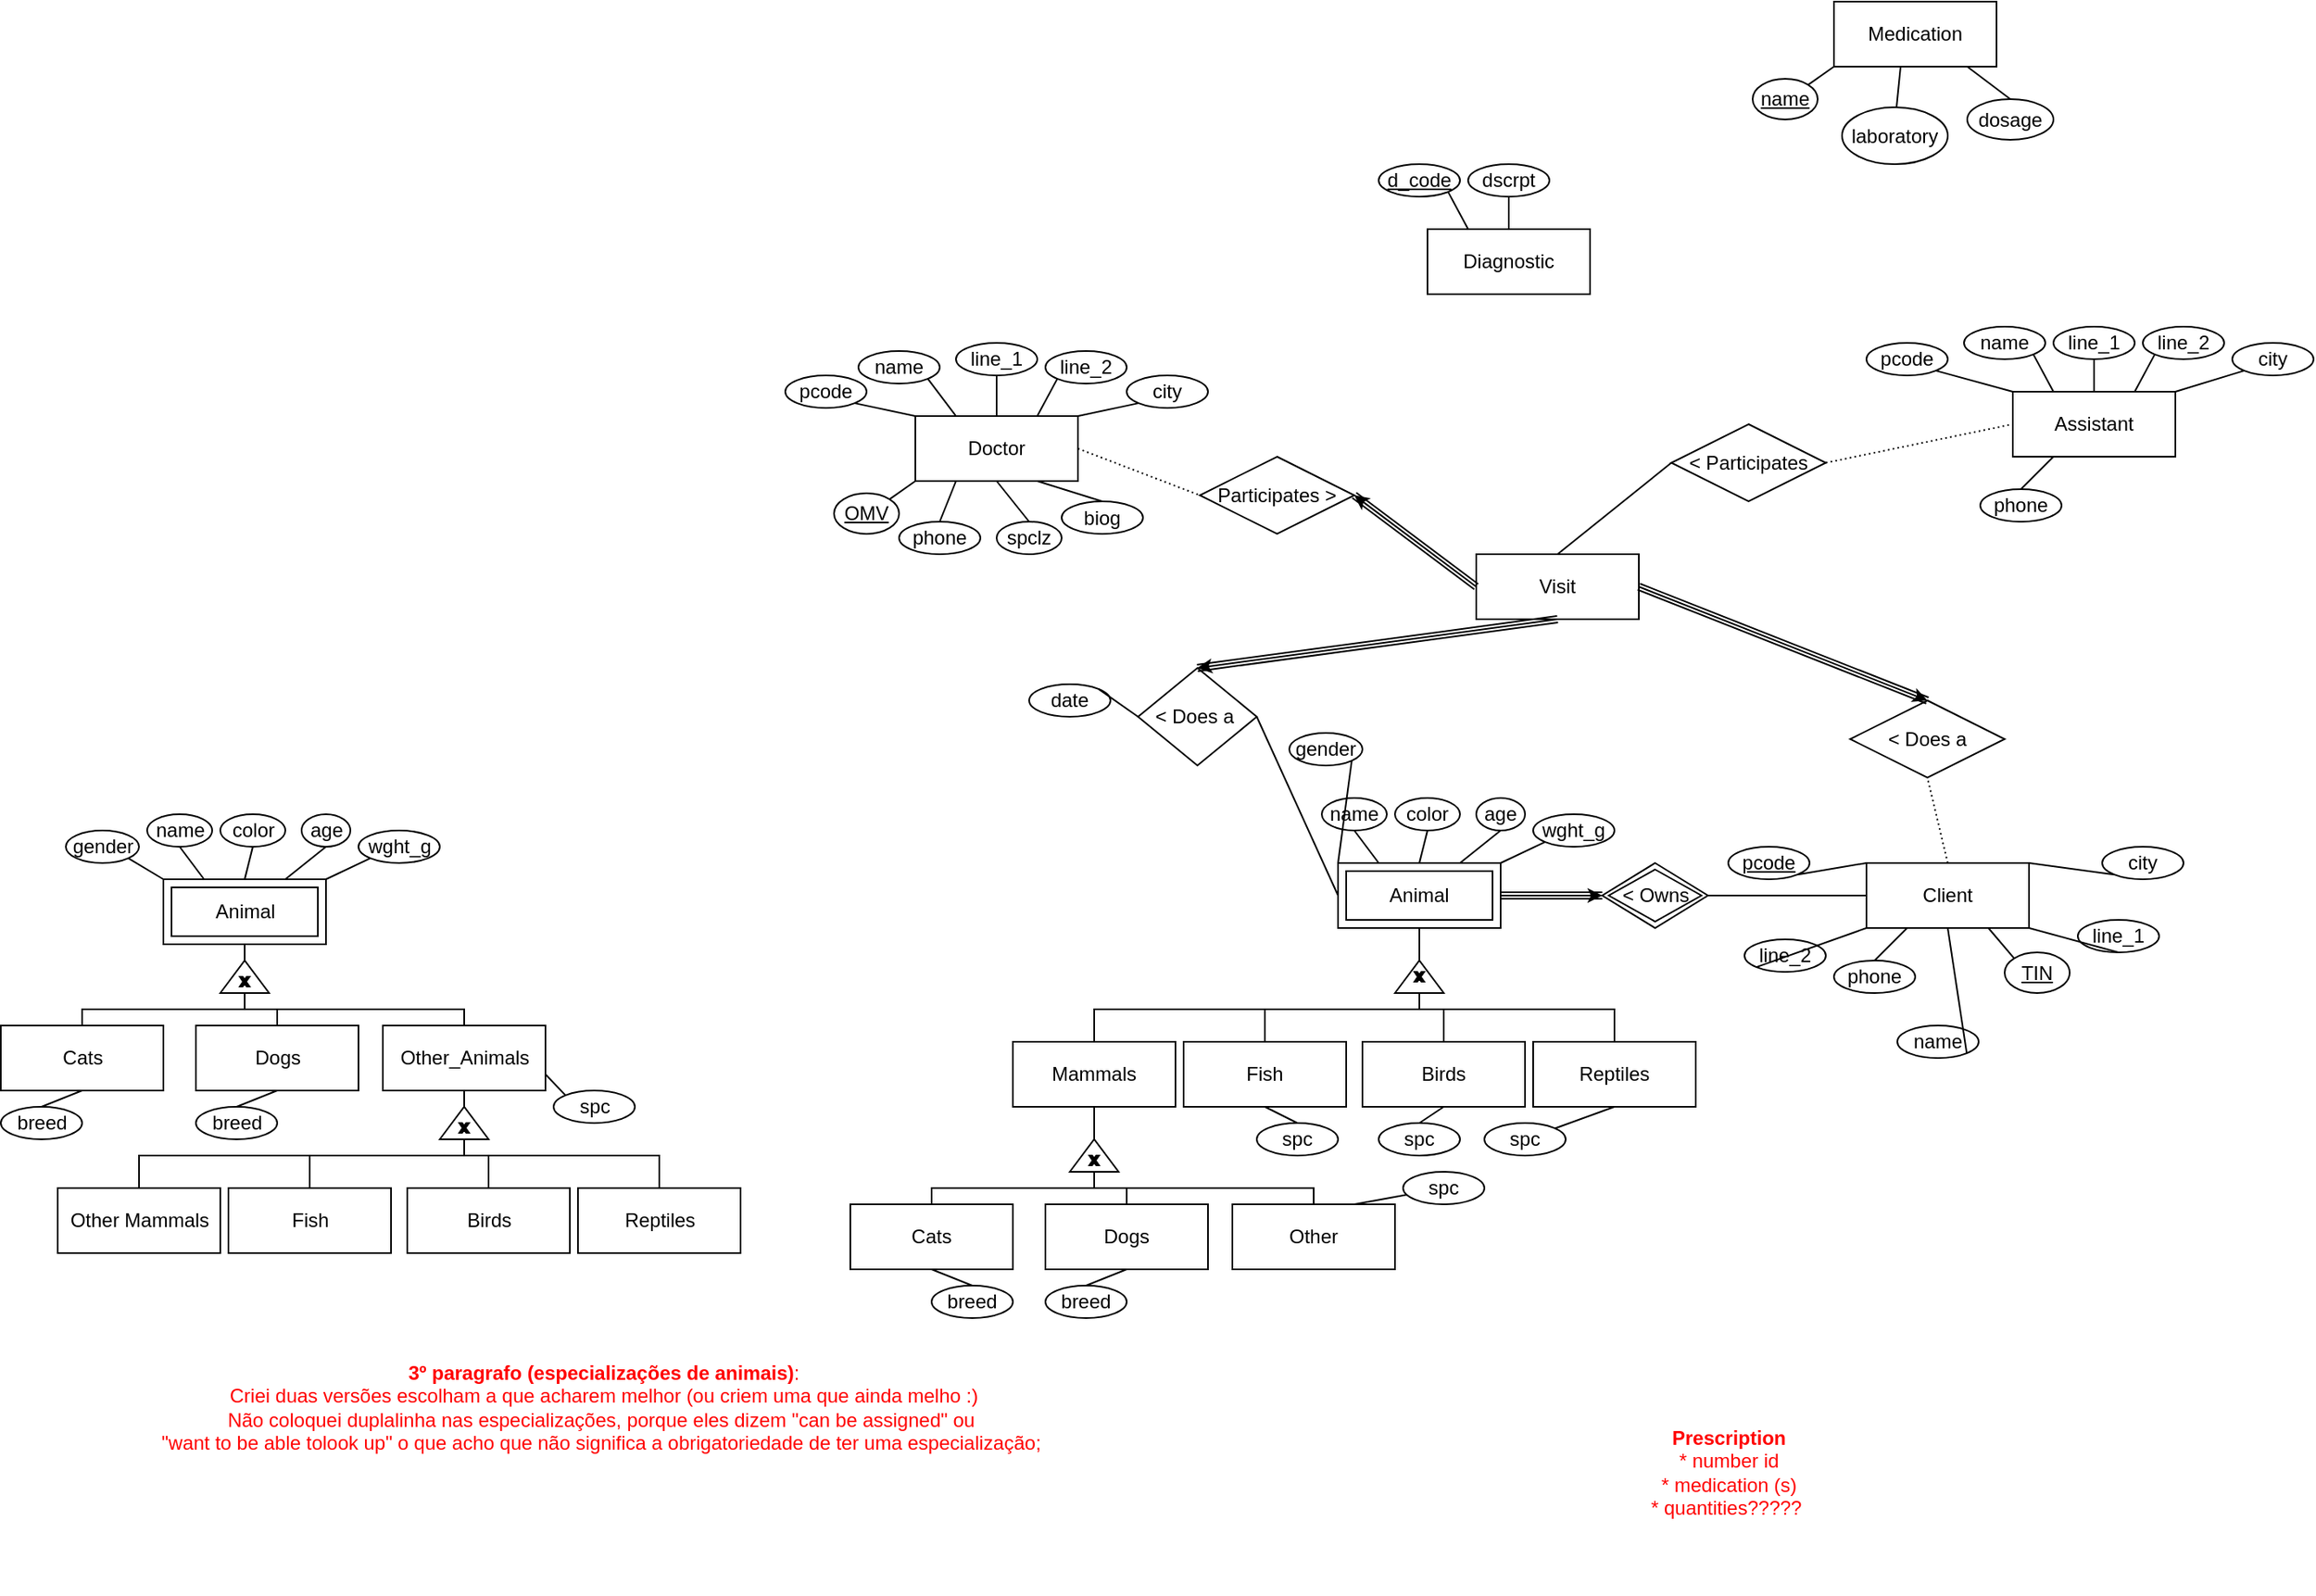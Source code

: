 <mxfile version="24.9.2">
  <diagram id="R2lEEEUBdFMjLlhIrx00" name="Page-1">
    <mxGraphModel dx="1850" dy="1597" grid="1" gridSize="10" guides="1" tooltips="1" connect="1" arrows="1" fold="1" page="1" pageScale="1" pageWidth="850" pageHeight="1100" math="0" shadow="0" extFonts="Permanent Marker^https://fonts.googleapis.com/css?family=Permanent+Marker">
      <root>
        <mxCell id="0" />
        <mxCell id="1" parent="0" />
        <mxCell id="dz21GUBL6wUOjvUii49j-1" value="Doctor" style="whiteSpace=wrap;html=1;align=center;" vertex="1" parent="1">
          <mxGeometry x="-180" y="-225" width="100" height="40" as="geometry" />
        </mxCell>
        <mxCell id="dz21GUBL6wUOjvUii49j-2" value="name" style="ellipse;whiteSpace=wrap;html=1;align=center;" vertex="1" parent="1">
          <mxGeometry x="-215" y="-265" width="50" height="20" as="geometry" />
        </mxCell>
        <mxCell id="dz21GUBL6wUOjvUii49j-3" value="" style="endArrow=none;html=1;rounded=0;exitX=1;exitY=1;exitDx=0;exitDy=0;entryX=0.25;entryY=0;entryDx=0;entryDy=0;" edge="1" parent="1" source="dz21GUBL6wUOjvUii49j-2" target="dz21GUBL6wUOjvUii49j-1">
          <mxGeometry relative="1" as="geometry">
            <mxPoint x="-170" y="-205" as="sourcePoint" />
            <mxPoint x="-10" y="-205" as="targetPoint" />
          </mxGeometry>
        </mxCell>
        <mxCell id="dz21GUBL6wUOjvUii49j-4" value="line_1" style="ellipse;whiteSpace=wrap;html=1;align=center;" vertex="1" parent="1">
          <mxGeometry x="-155" y="-270" width="50" height="20" as="geometry" />
        </mxCell>
        <mxCell id="dz21GUBL6wUOjvUii49j-5" value="" style="endArrow=none;html=1;rounded=0;exitX=0.5;exitY=1;exitDx=0;exitDy=0;entryX=0.5;entryY=0;entryDx=0;entryDy=0;" edge="1" parent="1" source="dz21GUBL6wUOjvUii49j-4" target="dz21GUBL6wUOjvUii49j-1">
          <mxGeometry relative="1" as="geometry">
            <mxPoint x="-95" y="-230" as="sourcePoint" />
            <mxPoint x="-80" y="-240" as="targetPoint" />
          </mxGeometry>
        </mxCell>
        <mxCell id="dz21GUBL6wUOjvUii49j-6" value="line_2" style="ellipse;whiteSpace=wrap;html=1;align=center;" vertex="1" parent="1">
          <mxGeometry x="-100" y="-265" width="50" height="20" as="geometry" />
        </mxCell>
        <mxCell id="dz21GUBL6wUOjvUii49j-7" value="" style="endArrow=none;html=1;rounded=0;exitX=0;exitY=1;exitDx=0;exitDy=0;entryX=0.75;entryY=0;entryDx=0;entryDy=0;" edge="1" parent="1" source="dz21GUBL6wUOjvUii49j-6" target="dz21GUBL6wUOjvUii49j-1">
          <mxGeometry relative="1" as="geometry">
            <mxPoint x="-150" y="-185" as="sourcePoint" />
            <mxPoint x="-135" y="-195" as="targetPoint" />
          </mxGeometry>
        </mxCell>
        <mxCell id="dz21GUBL6wUOjvUii49j-8" value="city" style="ellipse;whiteSpace=wrap;html=1;align=center;" vertex="1" parent="1">
          <mxGeometry x="-50" y="-250" width="50" height="20" as="geometry" />
        </mxCell>
        <mxCell id="dz21GUBL6wUOjvUii49j-9" value="" style="endArrow=none;html=1;rounded=0;exitX=0;exitY=1;exitDx=0;exitDy=0;entryX=1;entryY=0;entryDx=0;entryDy=0;" edge="1" parent="1" source="dz21GUBL6wUOjvUii49j-8" target="dz21GUBL6wUOjvUii49j-1">
          <mxGeometry relative="1" as="geometry">
            <mxPoint x="-130" y="-165" as="sourcePoint" />
            <mxPoint x="-115" y="-175" as="targetPoint" />
          </mxGeometry>
        </mxCell>
        <mxCell id="dz21GUBL6wUOjvUii49j-10" value="pcode" style="ellipse;whiteSpace=wrap;html=1;align=center;" vertex="1" parent="1">
          <mxGeometry x="-260" y="-250" width="50" height="20" as="geometry" />
        </mxCell>
        <mxCell id="dz21GUBL6wUOjvUii49j-11" value="" style="endArrow=none;html=1;rounded=0;exitX=1;exitY=1;exitDx=0;exitDy=0;entryX=0;entryY=0;entryDx=0;entryDy=0;" edge="1" parent="1" source="dz21GUBL6wUOjvUii49j-10" target="dz21GUBL6wUOjvUii49j-1">
          <mxGeometry relative="1" as="geometry">
            <mxPoint x="-120" y="-155" as="sourcePoint" />
            <mxPoint x="-105" y="-165" as="targetPoint" />
          </mxGeometry>
        </mxCell>
        <mxCell id="dz21GUBL6wUOjvUii49j-12" value="phone" style="ellipse;whiteSpace=wrap;html=1;align=center;" vertex="1" parent="1">
          <mxGeometry x="-190" y="-160" width="50" height="20" as="geometry" />
        </mxCell>
        <mxCell id="dz21GUBL6wUOjvUii49j-13" value="" style="endArrow=none;html=1;rounded=0;exitX=0.5;exitY=0;exitDx=0;exitDy=0;entryX=0.25;entryY=1;entryDx=0;entryDy=0;" edge="1" parent="1" source="dz21GUBL6wUOjvUii49j-12" target="dz21GUBL6wUOjvUii49j-1">
          <mxGeometry relative="1" as="geometry">
            <mxPoint x="-110" y="-145" as="sourcePoint" />
            <mxPoint x="-95" y="-155" as="targetPoint" />
          </mxGeometry>
        </mxCell>
        <mxCell id="dz21GUBL6wUOjvUii49j-14" value="Client" style="whiteSpace=wrap;html=1;align=center;" vertex="1" parent="1">
          <mxGeometry x="405" y="50" width="100" height="40" as="geometry" />
        </mxCell>
        <mxCell id="dz21GUBL6wUOjvUii49j-15" value="name" style="ellipse;whiteSpace=wrap;html=1;align=center;" vertex="1" parent="1">
          <mxGeometry x="424" y="150" width="50" height="20" as="geometry" />
        </mxCell>
        <mxCell id="dz21GUBL6wUOjvUii49j-16" value="" style="endArrow=none;html=1;rounded=0;exitX=1;exitY=1;exitDx=0;exitDy=0;entryX=0.5;entryY=1;entryDx=0;entryDy=0;" edge="1" parent="1" source="dz21GUBL6wUOjvUii49j-15" target="dz21GUBL6wUOjvUii49j-14">
          <mxGeometry relative="1" as="geometry">
            <mxPoint x="415" y="60" as="sourcePoint" />
            <mxPoint x="575" y="60" as="targetPoint" />
          </mxGeometry>
        </mxCell>
        <mxCell id="dz21GUBL6wUOjvUii49j-17" value="line_1" style="ellipse;whiteSpace=wrap;html=1;align=center;" vertex="1" parent="1">
          <mxGeometry x="535" y="85" width="50" height="20" as="geometry" />
        </mxCell>
        <mxCell id="dz21GUBL6wUOjvUii49j-18" value="" style="endArrow=none;html=1;rounded=0;exitX=0.5;exitY=1;exitDx=0;exitDy=0;entryX=1;entryY=1;entryDx=0;entryDy=0;" edge="1" parent="1" source="dz21GUBL6wUOjvUii49j-17" target="dz21GUBL6wUOjvUii49j-14">
          <mxGeometry relative="1" as="geometry">
            <mxPoint x="490" y="35" as="sourcePoint" />
            <mxPoint x="505" y="25" as="targetPoint" />
          </mxGeometry>
        </mxCell>
        <mxCell id="dz21GUBL6wUOjvUii49j-19" value="line_2" style="ellipse;whiteSpace=wrap;html=1;align=center;" vertex="1" parent="1">
          <mxGeometry x="330" y="97" width="50" height="20" as="geometry" />
        </mxCell>
        <mxCell id="dz21GUBL6wUOjvUii49j-20" value="" style="endArrow=none;html=1;rounded=0;exitX=0;exitY=1;exitDx=0;exitDy=0;entryX=0;entryY=1;entryDx=0;entryDy=0;" edge="1" parent="1" source="dz21GUBL6wUOjvUii49j-19" target="dz21GUBL6wUOjvUii49j-14">
          <mxGeometry relative="1" as="geometry">
            <mxPoint x="435" y="80" as="sourcePoint" />
            <mxPoint x="450" y="70" as="targetPoint" />
          </mxGeometry>
        </mxCell>
        <mxCell id="dz21GUBL6wUOjvUii49j-21" value="city" style="ellipse;whiteSpace=wrap;html=1;align=center;" vertex="1" parent="1">
          <mxGeometry x="550" y="40" width="50" height="20" as="geometry" />
        </mxCell>
        <mxCell id="dz21GUBL6wUOjvUii49j-22" value="" style="endArrow=none;html=1;rounded=0;exitX=0;exitY=1;exitDx=0;exitDy=0;entryX=1;entryY=0;entryDx=0;entryDy=0;" edge="1" parent="1" source="dz21GUBL6wUOjvUii49j-21" target="dz21GUBL6wUOjvUii49j-14">
          <mxGeometry relative="1" as="geometry">
            <mxPoint x="455" y="100" as="sourcePoint" />
            <mxPoint x="470" y="90" as="targetPoint" />
          </mxGeometry>
        </mxCell>
        <mxCell id="dz21GUBL6wUOjvUii49j-23" value="&lt;u&gt;pcode&lt;/u&gt;" style="ellipse;whiteSpace=wrap;html=1;align=center;" vertex="1" parent="1">
          <mxGeometry x="320" y="40" width="50" height="20" as="geometry" />
        </mxCell>
        <mxCell id="dz21GUBL6wUOjvUii49j-24" value="" style="endArrow=none;html=1;rounded=0;exitX=1;exitY=1;exitDx=0;exitDy=0;entryX=0;entryY=0;entryDx=0;entryDy=0;" edge="1" parent="1" source="dz21GUBL6wUOjvUii49j-23" target="dz21GUBL6wUOjvUii49j-14">
          <mxGeometry relative="1" as="geometry">
            <mxPoint x="465" y="110" as="sourcePoint" />
            <mxPoint x="480" y="100" as="targetPoint" />
          </mxGeometry>
        </mxCell>
        <mxCell id="dz21GUBL6wUOjvUii49j-25" value="phone" style="ellipse;whiteSpace=wrap;html=1;align=center;" vertex="1" parent="1">
          <mxGeometry x="385" y="110" width="50" height="20" as="geometry" />
        </mxCell>
        <mxCell id="dz21GUBL6wUOjvUii49j-26" value="" style="endArrow=none;html=1;rounded=0;exitX=0.5;exitY=0;exitDx=0;exitDy=0;entryX=0.25;entryY=1;entryDx=0;entryDy=0;" edge="1" parent="1" source="dz21GUBL6wUOjvUii49j-25" target="dz21GUBL6wUOjvUii49j-14">
          <mxGeometry relative="1" as="geometry">
            <mxPoint x="475" y="120" as="sourcePoint" />
            <mxPoint x="490" y="110" as="targetPoint" />
          </mxGeometry>
        </mxCell>
        <mxCell id="dz21GUBL6wUOjvUii49j-27" value="Assis&lt;span style=&quot;background-color: initial;&quot;&gt;tant&lt;/span&gt;" style="whiteSpace=wrap;html=1;align=center;" vertex="1" parent="1">
          <mxGeometry x="495" y="-240" width="100" height="40" as="geometry" />
        </mxCell>
        <mxCell id="dz21GUBL6wUOjvUii49j-28" value="name" style="ellipse;whiteSpace=wrap;html=1;align=center;" vertex="1" parent="1">
          <mxGeometry x="465" y="-280" width="50" height="20" as="geometry" />
        </mxCell>
        <mxCell id="dz21GUBL6wUOjvUii49j-29" value="" style="endArrow=none;html=1;rounded=0;exitX=1;exitY=1;exitDx=0;exitDy=0;entryX=0.25;entryY=0;entryDx=0;entryDy=0;" edge="1" parent="1" source="dz21GUBL6wUOjvUii49j-28" target="dz21GUBL6wUOjvUii49j-27">
          <mxGeometry relative="1" as="geometry">
            <mxPoint x="505" y="-230" as="sourcePoint" />
            <mxPoint x="665" y="-230" as="targetPoint" />
          </mxGeometry>
        </mxCell>
        <mxCell id="dz21GUBL6wUOjvUii49j-30" value="line_1" style="ellipse;whiteSpace=wrap;html=1;align=center;" vertex="1" parent="1">
          <mxGeometry x="520" y="-280" width="50" height="20" as="geometry" />
        </mxCell>
        <mxCell id="dz21GUBL6wUOjvUii49j-31" value="" style="endArrow=none;html=1;rounded=0;exitX=0.5;exitY=1;exitDx=0;exitDy=0;entryX=0.5;entryY=0;entryDx=0;entryDy=0;" edge="1" parent="1" source="dz21GUBL6wUOjvUii49j-30" target="dz21GUBL6wUOjvUii49j-27">
          <mxGeometry relative="1" as="geometry">
            <mxPoint x="580" y="-255" as="sourcePoint" />
            <mxPoint x="595" y="-265" as="targetPoint" />
          </mxGeometry>
        </mxCell>
        <mxCell id="dz21GUBL6wUOjvUii49j-32" value="line_2" style="ellipse;whiteSpace=wrap;html=1;align=center;" vertex="1" parent="1">
          <mxGeometry x="575" y="-280" width="50" height="20" as="geometry" />
        </mxCell>
        <mxCell id="dz21GUBL6wUOjvUii49j-33" value="" style="endArrow=none;html=1;rounded=0;exitX=0;exitY=1;exitDx=0;exitDy=0;entryX=0.75;entryY=0;entryDx=0;entryDy=0;" edge="1" parent="1" source="dz21GUBL6wUOjvUii49j-32" target="dz21GUBL6wUOjvUii49j-27">
          <mxGeometry relative="1" as="geometry">
            <mxPoint x="525" y="-210" as="sourcePoint" />
            <mxPoint x="540" y="-220" as="targetPoint" />
          </mxGeometry>
        </mxCell>
        <mxCell id="dz21GUBL6wUOjvUii49j-34" value="city" style="ellipse;whiteSpace=wrap;html=1;align=center;" vertex="1" parent="1">
          <mxGeometry x="630" y="-270" width="50" height="20" as="geometry" />
        </mxCell>
        <mxCell id="dz21GUBL6wUOjvUii49j-35" value="" style="endArrow=none;html=1;rounded=0;exitX=0;exitY=1;exitDx=0;exitDy=0;entryX=1;entryY=0;entryDx=0;entryDy=0;" edge="1" parent="1" source="dz21GUBL6wUOjvUii49j-34" target="dz21GUBL6wUOjvUii49j-27">
          <mxGeometry relative="1" as="geometry">
            <mxPoint x="545" y="-190" as="sourcePoint" />
            <mxPoint x="560" y="-200" as="targetPoint" />
          </mxGeometry>
        </mxCell>
        <mxCell id="dz21GUBL6wUOjvUii49j-36" value="pcode" style="ellipse;whiteSpace=wrap;html=1;align=center;" vertex="1" parent="1">
          <mxGeometry x="405" y="-270" width="50" height="20" as="geometry" />
        </mxCell>
        <mxCell id="dz21GUBL6wUOjvUii49j-37" value="" style="endArrow=none;html=1;rounded=0;exitX=1;exitY=1;exitDx=0;exitDy=0;entryX=0;entryY=0;entryDx=0;entryDy=0;" edge="1" parent="1" source="dz21GUBL6wUOjvUii49j-36" target="dz21GUBL6wUOjvUii49j-27">
          <mxGeometry relative="1" as="geometry">
            <mxPoint x="555" y="-180" as="sourcePoint" />
            <mxPoint x="570" y="-190" as="targetPoint" />
          </mxGeometry>
        </mxCell>
        <mxCell id="dz21GUBL6wUOjvUii49j-38" value="phone" style="ellipse;whiteSpace=wrap;html=1;align=center;" vertex="1" parent="1">
          <mxGeometry x="475" y="-180" width="50" height="20" as="geometry" />
        </mxCell>
        <mxCell id="dz21GUBL6wUOjvUii49j-39" value="" style="endArrow=none;html=1;rounded=0;exitX=0.5;exitY=0;exitDx=0;exitDy=0;entryX=0.25;entryY=1;entryDx=0;entryDy=0;" edge="1" parent="1" source="dz21GUBL6wUOjvUii49j-38" target="dz21GUBL6wUOjvUii49j-27">
          <mxGeometry relative="1" as="geometry">
            <mxPoint x="565" y="-170" as="sourcePoint" />
            <mxPoint x="580" y="-180" as="targetPoint" />
          </mxGeometry>
        </mxCell>
        <mxCell id="dz21GUBL6wUOjvUii49j-40" value="OMV" style="ellipse;whiteSpace=wrap;html=1;align=center;fontStyle=4;" vertex="1" parent="1">
          <mxGeometry x="-230" y="-177.5" width="40" height="25" as="geometry" />
        </mxCell>
        <mxCell id="dz21GUBL6wUOjvUii49j-41" value="" style="endArrow=none;html=1;rounded=0;exitX=1;exitY=0;exitDx=0;exitDy=0;entryX=0;entryY=1;entryDx=0;entryDy=0;" edge="1" parent="1" source="dz21GUBL6wUOjvUii49j-40" target="dz21GUBL6wUOjvUii49j-1">
          <mxGeometry relative="1" as="geometry">
            <mxPoint x="-230" y="-215" as="sourcePoint" />
            <mxPoint x="-170" y="-205" as="targetPoint" />
          </mxGeometry>
        </mxCell>
        <mxCell id="dz21GUBL6wUOjvUii49j-42" value="spclz" style="ellipse;whiteSpace=wrap;html=1;align=center;" vertex="1" parent="1">
          <mxGeometry x="-130" y="-160" width="40" height="20" as="geometry" />
        </mxCell>
        <mxCell id="dz21GUBL6wUOjvUii49j-43" value="" style="endArrow=none;html=1;rounded=0;exitX=0.5;exitY=0;exitDx=0;exitDy=0;entryX=0.5;entryY=1;entryDx=0;entryDy=0;" edge="1" parent="1" source="dz21GUBL6wUOjvUii49j-42" target="dz21GUBL6wUOjvUii49j-1">
          <mxGeometry relative="1" as="geometry">
            <mxPoint x="-60" y="-95" as="sourcePoint" />
            <mxPoint x="-105" y="-125" as="targetPoint" />
          </mxGeometry>
        </mxCell>
        <mxCell id="dz21GUBL6wUOjvUii49j-44" value="biog" style="ellipse;whiteSpace=wrap;html=1;align=center;" vertex="1" parent="1">
          <mxGeometry x="-90" y="-172.5" width="50" height="20" as="geometry" />
        </mxCell>
        <mxCell id="dz21GUBL6wUOjvUii49j-45" value="" style="endArrow=none;html=1;rounded=0;exitX=0.5;exitY=0;exitDx=0;exitDy=0;entryX=0.75;entryY=1;entryDx=0;entryDy=0;" edge="1" parent="1" source="dz21GUBL6wUOjvUii49j-44" target="dz21GUBL6wUOjvUii49j-1">
          <mxGeometry relative="1" as="geometry">
            <mxPoint x="-90" y="-125" as="sourcePoint" />
            <mxPoint x="-135" y="-155" as="targetPoint" />
          </mxGeometry>
        </mxCell>
        <mxCell id="dz21GUBL6wUOjvUii49j-46" value="TIN" style="ellipse;whiteSpace=wrap;html=1;align=center;fontStyle=4;" vertex="1" parent="1">
          <mxGeometry x="490" y="105" width="40" height="25" as="geometry" />
        </mxCell>
        <mxCell id="dz21GUBL6wUOjvUii49j-47" value="" style="endArrow=none;html=1;rounded=0;exitX=0;exitY=0;exitDx=0;exitDy=0;entryX=0.75;entryY=1;entryDx=0;entryDy=0;" edge="1" parent="1" source="dz21GUBL6wUOjvUii49j-46" target="dz21GUBL6wUOjvUii49j-14">
          <mxGeometry relative="1" as="geometry">
            <mxPoint x="420" y="120" as="sourcePoint" />
            <mxPoint x="440" y="100" as="targetPoint" />
          </mxGeometry>
        </mxCell>
        <mxCell id="dz21GUBL6wUOjvUii49j-48" value="name" style="ellipse;whiteSpace=wrap;html=1;align=center;" vertex="1" parent="1">
          <mxGeometry x="70" y="10" width="40" height="20" as="geometry" />
        </mxCell>
        <mxCell id="dz21GUBL6wUOjvUii49j-49" value="" style="endArrow=none;html=1;rounded=0;exitX=0.5;exitY=1;exitDx=0;exitDy=0;entryX=0.25;entryY=0;entryDx=0;entryDy=0;" edge="1" parent="1" source="dz21GUBL6wUOjvUii49j-48" target="dz21GUBL6wUOjvUii49j-59">
          <mxGeometry relative="1" as="geometry">
            <mxPoint x="80" y="90" as="sourcePoint" />
            <mxPoint x="45" y="95" as="targetPoint" />
          </mxGeometry>
        </mxCell>
        <mxCell id="dz21GUBL6wUOjvUii49j-50" value="age" style="ellipse;whiteSpace=wrap;html=1;align=center;" vertex="1" parent="1">
          <mxGeometry x="165" y="10" width="30" height="20" as="geometry" />
        </mxCell>
        <mxCell id="dz21GUBL6wUOjvUii49j-51" value="" style="endArrow=none;html=1;rounded=0;exitX=0.5;exitY=1;exitDx=0;exitDy=0;entryX=0.75;entryY=0;entryDx=0;entryDy=0;" edge="1" parent="1" source="dz21GUBL6wUOjvUii49j-50" target="dz21GUBL6wUOjvUii49j-59">
          <mxGeometry relative="1" as="geometry">
            <mxPoint x="290" y="90" as="sourcePoint" />
            <mxPoint x="320" y="50" as="targetPoint" />
          </mxGeometry>
        </mxCell>
        <mxCell id="dz21GUBL6wUOjvUii49j-52" value="color" style="ellipse;whiteSpace=wrap;html=1;align=center;" vertex="1" parent="1">
          <mxGeometry x="115" y="10" width="40" height="20" as="geometry" />
        </mxCell>
        <mxCell id="dz21GUBL6wUOjvUii49j-53" value="" style="endArrow=none;html=1;rounded=0;exitX=0.5;exitY=1;exitDx=0;exitDy=0;entryX=0.25;entryY=0;entryDx=0;entryDy=0;" edge="1" parent="1" source="dz21GUBL6wUOjvUii49j-59">
          <mxGeometry relative="1" as="geometry">
            <mxPoint x="100" y="110" as="sourcePoint" />
            <mxPoint x="130" y="70" as="targetPoint" />
          </mxGeometry>
        </mxCell>
        <mxCell id="dz21GUBL6wUOjvUii49j-54" value="gender" style="ellipse;whiteSpace=wrap;html=1;align=center;" vertex="1" parent="1">
          <mxGeometry x="50" y="-30" width="45" height="20" as="geometry" />
        </mxCell>
        <mxCell id="dz21GUBL6wUOjvUii49j-55" value="" style="endArrow=none;html=1;rounded=0;exitX=1;exitY=1;exitDx=0;exitDy=0;entryX=0;entryY=0;entryDx=0;entryDy=0;" edge="1" parent="1" source="dz21GUBL6wUOjvUii49j-54" target="dz21GUBL6wUOjvUii49j-59">
          <mxGeometry relative="1" as="geometry">
            <mxPoint x="110" y="120" as="sourcePoint" />
            <mxPoint x="140" y="80" as="targetPoint" />
          </mxGeometry>
        </mxCell>
        <mxCell id="dz21GUBL6wUOjvUii49j-56" value="wght_g" style="ellipse;whiteSpace=wrap;html=1;align=center;" vertex="1" parent="1">
          <mxGeometry x="200" y="20" width="50" height="20" as="geometry" />
        </mxCell>
        <mxCell id="dz21GUBL6wUOjvUii49j-57" value="" style="endArrow=none;html=1;rounded=0;exitX=0;exitY=1;exitDx=0;exitDy=0;entryX=1;entryY=0;entryDx=0;entryDy=0;" edge="1" parent="1" source="dz21GUBL6wUOjvUii49j-56" target="dz21GUBL6wUOjvUii49j-59">
          <mxGeometry relative="1" as="geometry">
            <mxPoint x="120" y="130" as="sourcePoint" />
            <mxPoint x="150" y="90" as="targetPoint" />
          </mxGeometry>
        </mxCell>
        <mxCell id="dz21GUBL6wUOjvUii49j-58" value="" style="endArrow=none;html=1;rounded=0;exitX=0.5;exitY=1;exitDx=0;exitDy=0;entryX=0.5;entryY=0;entryDx=0;entryDy=0;" edge="1" parent="1" source="dz21GUBL6wUOjvUii49j-52" target="dz21GUBL6wUOjvUii49j-59">
          <mxGeometry relative="1" as="geometry">
            <mxPoint x="135" y="30" as="sourcePoint" />
            <mxPoint x="130" y="70" as="targetPoint" />
          </mxGeometry>
        </mxCell>
        <mxCell id="dz21GUBL6wUOjvUii49j-59" value="Animal" style="shape=ext;margin=3;double=1;whiteSpace=wrap;html=1;align=center;" vertex="1" parent="1">
          <mxGeometry x="80" y="50" width="100" height="40" as="geometry" />
        </mxCell>
        <mxCell id="dz21GUBL6wUOjvUii49j-60" value="Mammals" style="whiteSpace=wrap;html=1;align=center;" vertex="1" parent="1">
          <mxGeometry x="-120" y="160" width="100" height="40" as="geometry" />
        </mxCell>
        <mxCell id="dz21GUBL6wUOjvUii49j-61" value="" style="verticalLabelPosition=bottom;verticalAlign=top;html=1;shape=mxgraph.basic.acute_triangle;dx=0.5;" vertex="1" parent="1">
          <mxGeometry x="115" y="110" width="30" height="20" as="geometry" />
        </mxCell>
        <mxCell id="dz21GUBL6wUOjvUii49j-62" value="Fish" style="whiteSpace=wrap;html=1;align=center;" vertex="1" parent="1">
          <mxGeometry x="-15" y="160" width="100" height="40" as="geometry" />
        </mxCell>
        <mxCell id="dz21GUBL6wUOjvUii49j-63" value="Birds" style="whiteSpace=wrap;html=1;align=center;" vertex="1" parent="1">
          <mxGeometry x="95" y="160" width="100" height="40" as="geometry" />
        </mxCell>
        <mxCell id="dz21GUBL6wUOjvUii49j-64" value="Reptiles" style="whiteSpace=wrap;html=1;align=center;" vertex="1" parent="1">
          <mxGeometry x="200" y="160" width="100" height="40" as="geometry" />
        </mxCell>
        <mxCell id="dz21GUBL6wUOjvUii49j-65" value="" style="verticalLabelPosition=bottom;verticalAlign=top;html=1;shape=mxgraph.basic.acute_triangle;dx=0.5;" vertex="1" parent="1">
          <mxGeometry x="-85" y="220" width="30" height="20" as="geometry" />
        </mxCell>
        <mxCell id="dz21GUBL6wUOjvUii49j-66" value="Cats" style="whiteSpace=wrap;html=1;align=center;" vertex="1" parent="1">
          <mxGeometry x="-220" y="260" width="100" height="40" as="geometry" />
        </mxCell>
        <mxCell id="dz21GUBL6wUOjvUii49j-67" value="Dogs" style="whiteSpace=wrap;html=1;align=center;" vertex="1" parent="1">
          <mxGeometry x="-100" y="260" width="100" height="40" as="geometry" />
        </mxCell>
        <mxCell id="dz21GUBL6wUOjvUii49j-68" value="Other" style="whiteSpace=wrap;html=1;align=center;" vertex="1" parent="1">
          <mxGeometry x="15" y="260" width="100" height="40" as="geometry" />
        </mxCell>
        <mxCell id="dz21GUBL6wUOjvUii49j-69" value="spc" style="ellipse;whiteSpace=wrap;html=1;align=center;" vertex="1" parent="1">
          <mxGeometry x="30" y="210" width="50" height="20" as="geometry" />
        </mxCell>
        <mxCell id="dz21GUBL6wUOjvUii49j-70" value="" style="endArrow=none;html=1;rounded=0;exitX=0.5;exitY=0;exitDx=0;exitDy=0;entryX=0.5;entryY=1;entryDx=0;entryDy=0;" edge="1" parent="1" source="dz21GUBL6wUOjvUii49j-69" target="dz21GUBL6wUOjvUii49j-62">
          <mxGeometry relative="1" as="geometry">
            <mxPoint x="125" y="257.5" as="sourcePoint" />
            <mxPoint x="90" y="262.5" as="targetPoint" />
          </mxGeometry>
        </mxCell>
        <mxCell id="dz21GUBL6wUOjvUii49j-71" value="spc" style="ellipse;whiteSpace=wrap;html=1;align=center;" vertex="1" parent="1">
          <mxGeometry x="120" y="240" width="50" height="20" as="geometry" />
        </mxCell>
        <mxCell id="dz21GUBL6wUOjvUii49j-72" value="" style="endArrow=none;html=1;rounded=0;entryX=0.75;entryY=0;entryDx=0;entryDy=0;" edge="1" parent="1" source="dz21GUBL6wUOjvUii49j-71" target="dz21GUBL6wUOjvUii49j-68">
          <mxGeometry relative="1" as="geometry">
            <mxPoint x="135" y="267.5" as="sourcePoint" />
            <mxPoint x="45" y="210" as="targetPoint" />
          </mxGeometry>
        </mxCell>
        <mxCell id="dz21GUBL6wUOjvUii49j-73" value="spc" style="ellipse;whiteSpace=wrap;html=1;align=center;" vertex="1" parent="1">
          <mxGeometry x="105" y="210" width="50" height="20" as="geometry" />
        </mxCell>
        <mxCell id="dz21GUBL6wUOjvUii49j-74" value="" style="endArrow=none;html=1;rounded=0;exitX=0.5;exitY=0;exitDx=0;exitDy=0;entryX=0.5;entryY=1;entryDx=0;entryDy=0;" edge="1" parent="1" source="dz21GUBL6wUOjvUii49j-73" target="dz21GUBL6wUOjvUii49j-63">
          <mxGeometry relative="1" as="geometry">
            <mxPoint x="145" y="277.5" as="sourcePoint" />
            <mxPoint x="55" y="220" as="targetPoint" />
          </mxGeometry>
        </mxCell>
        <mxCell id="dz21GUBL6wUOjvUii49j-75" value="spc" style="ellipse;whiteSpace=wrap;html=1;align=center;" vertex="1" parent="1">
          <mxGeometry x="170" y="210" width="50" height="20" as="geometry" />
        </mxCell>
        <mxCell id="dz21GUBL6wUOjvUii49j-76" value="" style="endArrow=none;html=1;rounded=0;exitX=0.5;exitY=1;exitDx=0;exitDy=0;" edge="1" parent="1" source="dz21GUBL6wUOjvUii49j-64" target="dz21GUBL6wUOjvUii49j-75">
          <mxGeometry relative="1" as="geometry">
            <mxPoint x="217.5" y="190" as="sourcePoint" />
            <mxPoint x="167.5" y="200" as="targetPoint" />
          </mxGeometry>
        </mxCell>
        <mxCell id="dz21GUBL6wUOjvUii49j-77" value="breed" style="ellipse;whiteSpace=wrap;html=1;align=center;" vertex="1" parent="1">
          <mxGeometry x="-170" y="310" width="50" height="20" as="geometry" />
        </mxCell>
        <mxCell id="dz21GUBL6wUOjvUii49j-78" value="" style="endArrow=none;html=1;rounded=0;exitX=0.5;exitY=0;exitDx=0;exitDy=0;entryX=0.5;entryY=1;entryDx=0;entryDy=0;" edge="1" parent="1" source="dz21GUBL6wUOjvUii49j-77" target="dz21GUBL6wUOjvUii49j-66">
          <mxGeometry relative="1" as="geometry">
            <mxPoint x="-185" y="347.5" as="sourcePoint" />
            <mxPoint x="-275" y="290" as="targetPoint" />
          </mxGeometry>
        </mxCell>
        <mxCell id="dz21GUBL6wUOjvUii49j-79" value="breed" style="ellipse;whiteSpace=wrap;html=1;align=center;" vertex="1" parent="1">
          <mxGeometry x="-100" y="310" width="50" height="20" as="geometry" />
        </mxCell>
        <mxCell id="dz21GUBL6wUOjvUii49j-80" value="" style="endArrow=none;html=1;rounded=0;exitX=0.5;exitY=0;exitDx=0;exitDy=0;entryX=0.5;entryY=1;entryDx=0;entryDy=0;" edge="1" parent="1" source="dz21GUBL6wUOjvUii49j-79" target="dz21GUBL6wUOjvUii49j-67">
          <mxGeometry relative="1" as="geometry">
            <mxPoint x="-115" y="347.5" as="sourcePoint" />
            <mxPoint x="-100" y="300" as="targetPoint" />
          </mxGeometry>
        </mxCell>
        <mxCell id="dz21GUBL6wUOjvUii49j-81" value="" style="html=1;rounded=0;exitX=1;exitY=0.5;exitDx=0;exitDy=0;shape=link;entryX=0;entryY=0.5;entryDx=0;entryDy=0;" edge="1" parent="1" source="dz21GUBL6wUOjvUii49j-59" target="dz21GUBL6wUOjvUii49j-136">
          <mxGeometry relative="1" as="geometry">
            <mxPoint x="170" y="-100" as="sourcePoint" />
            <mxPoint x="220" y="90" as="targetPoint" />
          </mxGeometry>
        </mxCell>
        <mxCell id="dz21GUBL6wUOjvUii49j-82" value="" style="endArrow=none;html=1;rounded=0;exitX=0.5;exitY=1;exitDx=0;exitDy=0;entryX=0;entryY=0;entryDx=15;entryDy=0;entryPerimeter=0;" edge="1" parent="1" source="dz21GUBL6wUOjvUii49j-59" target="dz21GUBL6wUOjvUii49j-61">
          <mxGeometry relative="1" as="geometry">
            <mxPoint x="40" y="140" as="sourcePoint" />
            <mxPoint x="200" y="140" as="targetPoint" />
          </mxGeometry>
        </mxCell>
        <mxCell id="dz21GUBL6wUOjvUii49j-83" value="" style="endArrow=none;html=1;rounded=0;entryX=0.5;entryY=0;entryDx=0;entryDy=0;exitX=0.5;exitY=1;exitDx=0;exitDy=0;exitPerimeter=0;" edge="1" parent="1" source="dz21GUBL6wUOjvUii49j-61" target="dz21GUBL6wUOjvUii49j-60">
          <mxGeometry relative="1" as="geometry">
            <mxPoint x="130" y="140" as="sourcePoint" />
            <mxPoint x="140" y="120" as="targetPoint" />
            <Array as="points">
              <mxPoint x="130" y="140" />
              <mxPoint x="-70" y="140" />
            </Array>
          </mxGeometry>
        </mxCell>
        <mxCell id="dz21GUBL6wUOjvUii49j-84" value="" style="endArrow=none;html=1;rounded=0;entryX=0.5;entryY=0;entryDx=0;entryDy=0;exitX=0.5;exitY=1;exitDx=0;exitDy=0;exitPerimeter=0;" edge="1" parent="1" source="dz21GUBL6wUOjvUii49j-61" target="dz21GUBL6wUOjvUii49j-62">
          <mxGeometry relative="1" as="geometry">
            <mxPoint x="180" y="130" as="sourcePoint" />
            <mxPoint x="-60" y="170" as="targetPoint" />
            <Array as="points">
              <mxPoint x="130" y="140" />
              <mxPoint x="35" y="140" />
            </Array>
          </mxGeometry>
        </mxCell>
        <mxCell id="dz21GUBL6wUOjvUii49j-85" value="" style="endArrow=none;html=1;rounded=0;entryX=0.5;entryY=1;entryDx=0;entryDy=0;exitX=0.5;exitY=0;exitDx=0;exitDy=0;entryPerimeter=0;" edge="1" parent="1" source="dz21GUBL6wUOjvUii49j-63" target="dz21GUBL6wUOjvUii49j-61">
          <mxGeometry relative="1" as="geometry">
            <mxPoint x="150" y="150" as="sourcePoint" />
            <mxPoint x="-50" y="180" as="targetPoint" />
            <Array as="points">
              <mxPoint x="145" y="140" />
              <mxPoint x="130" y="140" />
            </Array>
          </mxGeometry>
        </mxCell>
        <mxCell id="dz21GUBL6wUOjvUii49j-86" value="" style="endArrow=none;html=1;rounded=0;entryX=0.5;entryY=1;entryDx=0;entryDy=0;exitX=0.5;exitY=0;exitDx=0;exitDy=0;entryPerimeter=0;" edge="1" parent="1" source="dz21GUBL6wUOjvUii49j-64" target="dz21GUBL6wUOjvUii49j-61">
          <mxGeometry relative="1" as="geometry">
            <mxPoint x="160" y="160" as="sourcePoint" />
            <mxPoint x="-40" y="190" as="targetPoint" />
            <Array as="points">
              <mxPoint x="250" y="140" />
              <mxPoint x="130" y="140" />
            </Array>
          </mxGeometry>
        </mxCell>
        <mxCell id="dz21GUBL6wUOjvUii49j-87" value="" style="verticalLabelPosition=bottom;verticalAlign=top;html=1;shape=mxgraph.basic.x;fillColor=#000000;" vertex="1" parent="1">
          <mxGeometry x="127" y="117" width="6" height="6" as="geometry" />
        </mxCell>
        <mxCell id="dz21GUBL6wUOjvUii49j-88" value="" style="verticalLabelPosition=bottom;verticalAlign=top;html=1;shape=mxgraph.basic.x;fillColor=#000000;" vertex="1" parent="1">
          <mxGeometry x="-73" y="230" width="6" height="6" as="geometry" />
        </mxCell>
        <mxCell id="dz21GUBL6wUOjvUii49j-89" value="" style="endArrow=none;html=1;rounded=0;entryX=0.5;entryY=0;entryDx=0;entryDy=0;exitX=0.5;exitY=1;exitDx=0;exitDy=0;exitPerimeter=0;" edge="1" parent="1" source="dz21GUBL6wUOjvUii49j-65" target="dz21GUBL6wUOjvUii49j-66">
          <mxGeometry relative="1" as="geometry">
            <mxPoint x="140" y="140" as="sourcePoint" />
            <mxPoint x="-60" y="170" as="targetPoint" />
            <Array as="points">
              <mxPoint x="-70" y="250" />
              <mxPoint x="-170" y="250" />
            </Array>
          </mxGeometry>
        </mxCell>
        <mxCell id="dz21GUBL6wUOjvUii49j-90" value="" style="endArrow=none;html=1;rounded=0;entryX=0.5;entryY=0;entryDx=0;entryDy=0;exitX=0.5;exitY=1;exitDx=0;exitDy=0;exitPerimeter=0;" edge="1" parent="1" source="dz21GUBL6wUOjvUii49j-65" target="dz21GUBL6wUOjvUii49j-67">
          <mxGeometry relative="1" as="geometry">
            <mxPoint x="-60" y="250" as="sourcePoint" />
            <mxPoint x="-160" y="270" as="targetPoint" />
            <Array as="points">
              <mxPoint x="-70" y="250" />
              <mxPoint x="-50" y="250" />
            </Array>
          </mxGeometry>
        </mxCell>
        <mxCell id="dz21GUBL6wUOjvUii49j-91" value="" style="endArrow=none;html=1;rounded=0;exitX=0.5;exitY=1;exitDx=0;exitDy=0;exitPerimeter=0;entryX=0.5;entryY=0;entryDx=0;entryDy=0;" edge="1" parent="1" source="dz21GUBL6wUOjvUii49j-65" target="dz21GUBL6wUOjvUii49j-68">
          <mxGeometry relative="1" as="geometry">
            <mxPoint x="-50" y="260" as="sourcePoint" />
            <mxPoint x="90" y="240" as="targetPoint" />
            <Array as="points">
              <mxPoint x="-70" y="250" />
              <mxPoint x="65" y="250" />
            </Array>
          </mxGeometry>
        </mxCell>
        <mxCell id="dz21GUBL6wUOjvUii49j-92" value="" style="endArrow=none;html=1;rounded=0;exitX=0.5;exitY=1;exitDx=0;exitDy=0;entryX=0;entryY=0;entryDx=15;entryDy=0;entryPerimeter=0;" edge="1" parent="1" source="dz21GUBL6wUOjvUii49j-60" target="dz21GUBL6wUOjvUii49j-65">
          <mxGeometry relative="1" as="geometry">
            <mxPoint x="140" y="100" as="sourcePoint" />
            <mxPoint x="140" y="120" as="targetPoint" />
          </mxGeometry>
        </mxCell>
        <object label="&lt;font color=&quot;#ff0000&quot;&gt;&lt;b&gt;3º paragrafo&amp;nbsp;&lt;/b&gt;&lt;/font&gt;&lt;span style=&quot;background-color: initial; color: rgb(255, 0, 0);&quot;&gt;&lt;b&gt;(especializações de animais)&lt;/b&gt;:&lt;br&gt;Criei duas versões escolham a que acharem melhor (ou criem uma que ainda melho :)&lt;/span&gt;&lt;div&gt;&lt;font color=&quot;#ff0000&quot;&gt;Não coloquei duplalinha nas especializações, porque eles dizem &quot;can be assigned&quot; ou&amp;nbsp;&lt;/font&gt;&lt;/div&gt;&lt;div&gt;&lt;font color=&quot;#ff0000&quot;&gt;&quot;want to be able tolook up&quot; o que acho que não significa a obrigatoriedade de ter uma especialização;&amp;nbsp;&lt;/font&gt;&lt;/div&gt;" id="dz21GUBL6wUOjvUii49j-93">
          <mxCell style="text;html=1;align=center;verticalAlign=middle;resizable=1;points=[];autosize=0;strokeColor=none;fillColor=none;allowArrows=0;connectable=1;imageAspect=0;container=0;rotatable=0;perimeter=rectanglePerimeter;recursiveResize=0;resizeWidth=0;resizeHeight=0;treeFolding=0;treeMoving=0;absoluteArcSize=0;snapToPoint=0;metaEdit=0;expand=0;editable=1;movable=1;deletable=0;locked=0;cloneable=0;pointerEvents=0;" vertex="1" collapsed="1" parent="1">
            <mxGeometry x="-492.5" y="310" width="240" height="150" as="geometry" />
          </mxCell>
        </object>
        <mxCell id="dz21GUBL6wUOjvUii49j-94" value="name" style="ellipse;whiteSpace=wrap;html=1;align=center;" vertex="1" parent="1">
          <mxGeometry x="-652.5" y="20" width="40" height="20" as="geometry" />
        </mxCell>
        <mxCell id="dz21GUBL6wUOjvUii49j-95" value="" style="endArrow=none;html=1;rounded=0;exitX=0.5;exitY=1;exitDx=0;exitDy=0;entryX=0.25;entryY=0;entryDx=0;entryDy=0;" edge="1" parent="1" source="dz21GUBL6wUOjvUii49j-94" target="dz21GUBL6wUOjvUii49j-105">
          <mxGeometry relative="1" as="geometry">
            <mxPoint x="-642.5" y="100" as="sourcePoint" />
            <mxPoint x="-677.5" y="105" as="targetPoint" />
          </mxGeometry>
        </mxCell>
        <mxCell id="dz21GUBL6wUOjvUii49j-96" value="age" style="ellipse;whiteSpace=wrap;html=1;align=center;" vertex="1" parent="1">
          <mxGeometry x="-557.5" y="20" width="30" height="20" as="geometry" />
        </mxCell>
        <mxCell id="dz21GUBL6wUOjvUii49j-97" value="" style="endArrow=none;html=1;rounded=0;exitX=0.5;exitY=1;exitDx=0;exitDy=0;entryX=0.75;entryY=0;entryDx=0;entryDy=0;" edge="1" parent="1" source="dz21GUBL6wUOjvUii49j-96" target="dz21GUBL6wUOjvUii49j-105">
          <mxGeometry relative="1" as="geometry">
            <mxPoint x="-432.5" y="100" as="sourcePoint" />
            <mxPoint x="-402.5" y="60" as="targetPoint" />
          </mxGeometry>
        </mxCell>
        <mxCell id="dz21GUBL6wUOjvUii49j-98" value="color" style="ellipse;whiteSpace=wrap;html=1;align=center;" vertex="1" parent="1">
          <mxGeometry x="-607.5" y="20" width="40" height="20" as="geometry" />
        </mxCell>
        <mxCell id="dz21GUBL6wUOjvUii49j-99" value="" style="endArrow=none;html=1;rounded=0;exitX=0.5;exitY=1;exitDx=0;exitDy=0;entryX=0.25;entryY=0;entryDx=0;entryDy=0;" edge="1" parent="1" source="dz21GUBL6wUOjvUii49j-105">
          <mxGeometry relative="1" as="geometry">
            <mxPoint x="-622.5" y="120" as="sourcePoint" />
            <mxPoint x="-592.5" y="80" as="targetPoint" />
          </mxGeometry>
        </mxCell>
        <mxCell id="dz21GUBL6wUOjvUii49j-100" value="gender" style="ellipse;whiteSpace=wrap;html=1;align=center;" vertex="1" parent="1">
          <mxGeometry x="-702.5" y="30" width="45" height="20" as="geometry" />
        </mxCell>
        <mxCell id="dz21GUBL6wUOjvUii49j-101" value="" style="endArrow=none;html=1;rounded=0;exitX=1;exitY=1;exitDx=0;exitDy=0;entryX=0;entryY=0;entryDx=0;entryDy=0;" edge="1" parent="1" source="dz21GUBL6wUOjvUii49j-100" target="dz21GUBL6wUOjvUii49j-105">
          <mxGeometry relative="1" as="geometry">
            <mxPoint x="-612.5" y="130" as="sourcePoint" />
            <mxPoint x="-582.5" y="90" as="targetPoint" />
          </mxGeometry>
        </mxCell>
        <mxCell id="dz21GUBL6wUOjvUii49j-102" value="wght_g" style="ellipse;whiteSpace=wrap;html=1;align=center;" vertex="1" parent="1">
          <mxGeometry x="-522.5" y="30" width="50" height="20" as="geometry" />
        </mxCell>
        <mxCell id="dz21GUBL6wUOjvUii49j-103" value="" style="endArrow=none;html=1;rounded=0;exitX=0;exitY=1;exitDx=0;exitDy=0;entryX=1;entryY=0;entryDx=0;entryDy=0;" edge="1" parent="1" source="dz21GUBL6wUOjvUii49j-102" target="dz21GUBL6wUOjvUii49j-105">
          <mxGeometry relative="1" as="geometry">
            <mxPoint x="-602.5" y="140" as="sourcePoint" />
            <mxPoint x="-572.5" y="100" as="targetPoint" />
          </mxGeometry>
        </mxCell>
        <mxCell id="dz21GUBL6wUOjvUii49j-104" value="" style="endArrow=none;html=1;rounded=0;exitX=0.5;exitY=1;exitDx=0;exitDy=0;entryX=0.5;entryY=0;entryDx=0;entryDy=0;" edge="1" parent="1" source="dz21GUBL6wUOjvUii49j-98" target="dz21GUBL6wUOjvUii49j-105">
          <mxGeometry relative="1" as="geometry">
            <mxPoint x="-587.5" y="40" as="sourcePoint" />
            <mxPoint x="-592.5" y="80" as="targetPoint" />
          </mxGeometry>
        </mxCell>
        <mxCell id="dz21GUBL6wUOjvUii49j-105" value="Animal" style="shape=ext;margin=3;double=1;whiteSpace=wrap;html=1;align=center;" vertex="1" parent="1">
          <mxGeometry x="-642.5" y="60" width="100" height="40" as="geometry" />
        </mxCell>
        <mxCell id="dz21GUBL6wUOjvUii49j-106" value="" style="verticalLabelPosition=bottom;verticalAlign=top;html=1;shape=mxgraph.basic.acute_triangle;dx=0.5;" vertex="1" parent="1">
          <mxGeometry x="-607.5" y="110" width="30" height="20" as="geometry" />
        </mxCell>
        <mxCell id="dz21GUBL6wUOjvUii49j-107" value="Cats" style="whiteSpace=wrap;html=1;align=center;" vertex="1" parent="1">
          <mxGeometry x="-742.5" y="150" width="100" height="40" as="geometry" />
        </mxCell>
        <mxCell id="dz21GUBL6wUOjvUii49j-108" value="Dogs" style="whiteSpace=wrap;html=1;align=center;" vertex="1" parent="1">
          <mxGeometry x="-622.5" y="150" width="100" height="40" as="geometry" />
        </mxCell>
        <mxCell id="dz21GUBL6wUOjvUii49j-109" value="Other_Animals" style="whiteSpace=wrap;html=1;align=center;" vertex="1" parent="1">
          <mxGeometry x="-507.5" y="150" width="100" height="40" as="geometry" />
        </mxCell>
        <mxCell id="dz21GUBL6wUOjvUii49j-110" value="" style="endArrow=none;html=1;rounded=0;entryX=1;entryY=0.75;entryDx=0;entryDy=0;exitX=0;exitY=0;exitDx=0;exitDy=0;" edge="1" parent="1" source="dz21GUBL6wUOjvUii49j-120" target="dz21GUBL6wUOjvUii49j-109">
          <mxGeometry relative="1" as="geometry">
            <mxPoint x="-382.5" y="190" as="sourcePoint" />
            <mxPoint x="-477.5" y="100" as="targetPoint" />
          </mxGeometry>
        </mxCell>
        <mxCell id="dz21GUBL6wUOjvUii49j-111" value="breed" style="ellipse;whiteSpace=wrap;html=1;align=center;" vertex="1" parent="1">
          <mxGeometry x="-742.5" y="200" width="50" height="20" as="geometry" />
        </mxCell>
        <mxCell id="dz21GUBL6wUOjvUii49j-112" value="" style="endArrow=none;html=1;rounded=0;exitX=0.5;exitY=0;exitDx=0;exitDy=0;entryX=0.5;entryY=1;entryDx=0;entryDy=0;" edge="1" parent="1" source="dz21GUBL6wUOjvUii49j-111" target="dz21GUBL6wUOjvUii49j-107">
          <mxGeometry relative="1" as="geometry">
            <mxPoint x="-707.5" y="237.5" as="sourcePoint" />
            <mxPoint x="-797.5" y="180" as="targetPoint" />
          </mxGeometry>
        </mxCell>
        <mxCell id="dz21GUBL6wUOjvUii49j-113" value="breed" style="ellipse;whiteSpace=wrap;html=1;align=center;" vertex="1" parent="1">
          <mxGeometry x="-622.5" y="200" width="50" height="20" as="geometry" />
        </mxCell>
        <mxCell id="dz21GUBL6wUOjvUii49j-114" value="" style="endArrow=none;html=1;rounded=0;exitX=0.5;exitY=0;exitDx=0;exitDy=0;entryX=0.5;entryY=1;entryDx=0;entryDy=0;" edge="1" parent="1" source="dz21GUBL6wUOjvUii49j-113" target="dz21GUBL6wUOjvUii49j-108">
          <mxGeometry relative="1" as="geometry">
            <mxPoint x="-637.5" y="237.5" as="sourcePoint" />
            <mxPoint x="-622.5" y="190" as="targetPoint" />
          </mxGeometry>
        </mxCell>
        <mxCell id="dz21GUBL6wUOjvUii49j-115" value="" style="verticalLabelPosition=bottom;verticalAlign=top;html=1;shape=mxgraph.basic.x;fillColor=#000000;" vertex="1" parent="1">
          <mxGeometry x="-595.5" y="120" width="6" height="6" as="geometry" />
        </mxCell>
        <mxCell id="dz21GUBL6wUOjvUii49j-116" value="" style="endArrow=none;html=1;rounded=0;entryX=0.5;entryY=0;entryDx=0;entryDy=0;exitX=0.5;exitY=1;exitDx=0;exitDy=0;exitPerimeter=0;" edge="1" parent="1" source="dz21GUBL6wUOjvUii49j-106" target="dz21GUBL6wUOjvUii49j-107">
          <mxGeometry relative="1" as="geometry">
            <mxPoint x="-382.5" y="30" as="sourcePoint" />
            <mxPoint x="-582.5" y="60" as="targetPoint" />
            <Array as="points">
              <mxPoint x="-592.5" y="140" />
              <mxPoint x="-692.5" y="140" />
            </Array>
          </mxGeometry>
        </mxCell>
        <mxCell id="dz21GUBL6wUOjvUii49j-117" value="" style="endArrow=none;html=1;rounded=0;entryX=0.5;entryY=0;entryDx=0;entryDy=0;exitX=0.5;exitY=1;exitDx=0;exitDy=0;exitPerimeter=0;" edge="1" parent="1" source="dz21GUBL6wUOjvUii49j-106" target="dz21GUBL6wUOjvUii49j-108">
          <mxGeometry relative="1" as="geometry">
            <mxPoint x="-582.5" y="140" as="sourcePoint" />
            <mxPoint x="-682.5" y="160" as="targetPoint" />
            <Array as="points">
              <mxPoint x="-592.5" y="140" />
              <mxPoint x="-572.5" y="140" />
            </Array>
          </mxGeometry>
        </mxCell>
        <mxCell id="dz21GUBL6wUOjvUii49j-118" value="" style="endArrow=none;html=1;rounded=0;exitX=0.5;exitY=1;exitDx=0;exitDy=0;exitPerimeter=0;entryX=0.5;entryY=0;entryDx=0;entryDy=0;" edge="1" parent="1" source="dz21GUBL6wUOjvUii49j-106" target="dz21GUBL6wUOjvUii49j-109">
          <mxGeometry relative="1" as="geometry">
            <mxPoint x="-572.5" y="150" as="sourcePoint" />
            <mxPoint x="-432.5" y="130" as="targetPoint" />
            <Array as="points">
              <mxPoint x="-592.5" y="140" />
              <mxPoint x="-457.5" y="140" />
            </Array>
          </mxGeometry>
        </mxCell>
        <mxCell id="dz21GUBL6wUOjvUii49j-119" value="" style="endArrow=none;html=1;rounded=0;exitX=0.5;exitY=1;exitDx=0;exitDy=0;entryX=0;entryY=0;entryDx=15;entryDy=0;entryPerimeter=0;" edge="1" parent="1" source="dz21GUBL6wUOjvUii49j-105" target="dz21GUBL6wUOjvUii49j-106">
          <mxGeometry relative="1" as="geometry">
            <mxPoint x="-622.5" y="155" as="sourcePoint" />
            <mxPoint x="-412.5" y="75" as="targetPoint" />
          </mxGeometry>
        </mxCell>
        <mxCell id="dz21GUBL6wUOjvUii49j-120" value="spc" style="ellipse;whiteSpace=wrap;html=1;align=center;" vertex="1" parent="1">
          <mxGeometry x="-402.5" y="190" width="50" height="20" as="geometry" />
        </mxCell>
        <mxCell id="dz21GUBL6wUOjvUii49j-121" value="Other Mammals" style="whiteSpace=wrap;html=1;align=center;" vertex="1" parent="1">
          <mxGeometry x="-707.5" y="250" width="100" height="40" as="geometry" />
        </mxCell>
        <mxCell id="dz21GUBL6wUOjvUii49j-122" value="Fish" style="whiteSpace=wrap;html=1;align=center;" vertex="1" parent="1">
          <mxGeometry x="-602.5" y="250" width="100" height="40" as="geometry" />
        </mxCell>
        <mxCell id="dz21GUBL6wUOjvUii49j-123" value="Birds" style="whiteSpace=wrap;html=1;align=center;" vertex="1" parent="1">
          <mxGeometry x="-492.5" y="250" width="100" height="40" as="geometry" />
        </mxCell>
        <mxCell id="dz21GUBL6wUOjvUii49j-124" value="Reptiles" style="whiteSpace=wrap;html=1;align=center;" vertex="1" parent="1">
          <mxGeometry x="-387.5" y="250" width="100" height="40" as="geometry" />
        </mxCell>
        <mxCell id="dz21GUBL6wUOjvUii49j-125" value="" style="endArrow=none;html=1;rounded=0;exitX=0.5;exitY=1;exitDx=0;exitDy=0;entryX=0;entryY=0;entryDx=15;entryDy=0;entryPerimeter=0;" edge="1" parent="1" source="dz21GUBL6wUOjvUii49j-109" target="dz21GUBL6wUOjvUii49j-130">
          <mxGeometry relative="1" as="geometry">
            <mxPoint x="-640" y="230" as="sourcePoint" />
            <mxPoint x="-570" y="280" as="targetPoint" />
          </mxGeometry>
        </mxCell>
        <mxCell id="dz21GUBL6wUOjvUii49j-126" value="" style="endArrow=none;html=1;rounded=0;entryX=0.5;entryY=0;entryDx=0;entryDy=0;exitX=0.5;exitY=1;exitDx=0;exitDy=0;exitPerimeter=0;" edge="1" parent="1" target="dz21GUBL6wUOjvUii49j-121">
          <mxGeometry relative="1" as="geometry">
            <mxPoint x="-457.5" y="220" as="sourcePoint" />
            <mxPoint x="-447.5" y="210" as="targetPoint" />
            <Array as="points">
              <mxPoint x="-457.5" y="230" />
              <mxPoint x="-657.5" y="230" />
            </Array>
          </mxGeometry>
        </mxCell>
        <mxCell id="dz21GUBL6wUOjvUii49j-127" value="" style="endArrow=none;html=1;rounded=0;entryX=0.5;entryY=0;entryDx=0;entryDy=0;exitX=0.5;exitY=1;exitDx=0;exitDy=0;exitPerimeter=0;" edge="1" parent="1" target="dz21GUBL6wUOjvUii49j-122">
          <mxGeometry relative="1" as="geometry">
            <mxPoint x="-457.5" y="220" as="sourcePoint" />
            <mxPoint x="-647.5" y="260" as="targetPoint" />
            <Array as="points">
              <mxPoint x="-457.5" y="230" />
              <mxPoint x="-552.5" y="230" />
            </Array>
          </mxGeometry>
        </mxCell>
        <mxCell id="dz21GUBL6wUOjvUii49j-128" value="" style="endArrow=none;html=1;rounded=0;entryX=0.5;entryY=1;entryDx=0;entryDy=0;exitX=0.5;exitY=0;exitDx=0;exitDy=0;entryPerimeter=0;" edge="1" parent="1" source="dz21GUBL6wUOjvUii49j-123">
          <mxGeometry relative="1" as="geometry">
            <mxPoint x="-437.5" y="240" as="sourcePoint" />
            <mxPoint x="-457.5" y="220" as="targetPoint" />
            <Array as="points">
              <mxPoint x="-442.5" y="230" />
              <mxPoint x="-457.5" y="230" />
            </Array>
          </mxGeometry>
        </mxCell>
        <mxCell id="dz21GUBL6wUOjvUii49j-129" value="" style="endArrow=none;html=1;rounded=0;entryX=0.5;entryY=1;entryDx=0;entryDy=0;exitX=0.5;exitY=0;exitDx=0;exitDy=0;entryPerimeter=0;" edge="1" parent="1" source="dz21GUBL6wUOjvUii49j-124">
          <mxGeometry relative="1" as="geometry">
            <mxPoint x="-427.5" y="250" as="sourcePoint" />
            <mxPoint x="-457.5" y="220" as="targetPoint" />
            <Array as="points">
              <mxPoint x="-337.5" y="230" />
              <mxPoint x="-457.5" y="230" />
            </Array>
          </mxGeometry>
        </mxCell>
        <mxCell id="dz21GUBL6wUOjvUii49j-130" value="" style="verticalLabelPosition=bottom;verticalAlign=top;html=1;shape=mxgraph.basic.acute_triangle;dx=0.5;" vertex="1" parent="1">
          <mxGeometry x="-472.5" y="200" width="30" height="20" as="geometry" />
        </mxCell>
        <mxCell id="dz21GUBL6wUOjvUii49j-131" value="" style="verticalLabelPosition=bottom;verticalAlign=top;html=1;shape=mxgraph.basic.x;fillColor=#000000;" vertex="1" parent="1">
          <mxGeometry x="-460.5" y="210" width="6" height="6" as="geometry" />
        </mxCell>
        <mxCell id="dz21GUBL6wUOjvUii49j-132" value="&amp;lt; Does a&amp;nbsp;" style="shape=rhombus;perimeter=rhombusPerimeter;whiteSpace=wrap;html=1;align=center;verticalAlign=middle;fontFamily=Helvetica;fontSize=12;fontColor=default;autosize=0;resizable=1;fillColor=none;gradientColor=none;" vertex="1" parent="1">
          <mxGeometry x="-43" y="-70" width="73" height="60" as="geometry" />
        </mxCell>
        <mxCell id="dz21GUBL6wUOjvUii49j-133" value="date" style="ellipse;whiteSpace=wrap;html=1;align=center;" vertex="1" parent="1">
          <mxGeometry x="-110" y="-60" width="50" height="20" as="geometry" />
        </mxCell>
        <mxCell id="dz21GUBL6wUOjvUii49j-134" value="" style="endArrow=none;html=1;rounded=0;exitX=1;exitY=0;exitDx=0;exitDy=0;entryX=0;entryY=0.5;entryDx=0;entryDy=0;" edge="1" parent="1" source="dz21GUBL6wUOjvUii49j-133" target="dz21GUBL6wUOjvUii49j-132">
          <mxGeometry relative="1" as="geometry">
            <mxPoint x="-303" y="65" as="sourcePoint" />
            <mxPoint x="-13" y="-55" as="targetPoint" />
          </mxGeometry>
        </mxCell>
        <mxCell id="dz21GUBL6wUOjvUii49j-135" value="Visit" style="whiteSpace=wrap;html=1;align=center;verticalAlign=middle;fontFamily=Helvetica;fontSize=12;fontColor=default;autosize=0;resizable=1;fillColor=none;gradientColor=none;" vertex="1" parent="1">
          <mxGeometry x="165" y="-140" width="100" height="40" as="geometry" />
        </mxCell>
        <mxCell id="dz21GUBL6wUOjvUii49j-136" value="&amp;lt; Owns" style="shape=rhombus;double=1;perimeter=rhombusPerimeter;whiteSpace=wrap;html=1;align=center;verticalAlign=middle;fontFamily=Helvetica;fontSize=12;fontColor=default;autosize=0;resizable=1;fillColor=none;gradientColor=none;" vertex="1" parent="1">
          <mxGeometry x="242.5" y="50" width="65" height="40" as="geometry" />
        </mxCell>
        <mxCell id="dz21GUBL6wUOjvUii49j-137" value="" style="endArrow=none;html=1;rounded=0;fontFamily=Helvetica;fontSize=12;fontColor=default;autosize=0;resizable=1;entryX=1;entryY=0.5;entryDx=0;entryDy=0;exitX=0;exitY=0.5;exitDx=0;exitDy=0;" edge="1" parent="1" source="dz21GUBL6wUOjvUii49j-14" target="dz21GUBL6wUOjvUii49j-136">
          <mxGeometry width="50" height="50" relative="1" as="geometry">
            <mxPoint x="200" y="140" as="sourcePoint" />
            <mxPoint x="250" y="90" as="targetPoint" />
          </mxGeometry>
        </mxCell>
        <mxCell id="dz21GUBL6wUOjvUii49j-138" value="" style="endArrow=none;html=1;rounded=0;fontFamily=Helvetica;fontSize=12;fontColor=default;autosize=0;resizable=1;entryX=1;entryY=0.5;entryDx=0;entryDy=0;exitX=0;exitY=0.5;exitDx=0;exitDy=0;" edge="1" parent="1" source="dz21GUBL6wUOjvUii49j-59" target="dz21GUBL6wUOjvUii49j-132">
          <mxGeometry width="50" height="50" relative="1" as="geometry">
            <mxPoint x="220" y="180" as="sourcePoint" />
            <mxPoint x="270" y="130" as="targetPoint" />
          </mxGeometry>
        </mxCell>
        <mxCell id="dz21GUBL6wUOjvUii49j-139" value="" style="html=1;rounded=0;exitX=0.5;exitY=1;exitDx=0;exitDy=0;shape=link;entryX=0.5;entryY=0;entryDx=0;entryDy=0;" edge="1" parent="1" source="dz21GUBL6wUOjvUii49j-135" target="dz21GUBL6wUOjvUii49j-132">
          <mxGeometry relative="1" as="geometry">
            <mxPoint x="190" y="80" as="sourcePoint" />
            <mxPoint x="10" y="-80" as="targetPoint" />
          </mxGeometry>
        </mxCell>
        <mxCell id="dz21GUBL6wUOjvUii49j-140" value="" style="endArrow=classic;html=1;rounded=0;fontFamily=Helvetica;fontSize=12;fontColor=default;autosize=0;resizable=1;exitX=0.5;exitY=0;exitDx=0;exitDy=0;entryX=0.5;entryY=0;entryDx=0;entryDy=0;" edge="1" parent="1" source="dz21GUBL6wUOjvUii49j-132" target="dz21GUBL6wUOjvUii49j-132">
          <mxGeometry width="50" height="50" relative="1" as="geometry">
            <mxPoint x="220" y="180" as="sourcePoint" />
            <mxPoint x="270" y="130" as="targetPoint" />
          </mxGeometry>
        </mxCell>
        <mxCell id="dz21GUBL6wUOjvUii49j-141" value="" style="endArrow=classic;html=1;rounded=0;fontFamily=Helvetica;fontSize=12;fontColor=default;autosize=0;resizable=1;entryX=0.5;entryY=0;entryDx=0;entryDy=0;exitX=0.5;exitY=1;exitDx=0;exitDy=0;" edge="1" parent="1" source="dz21GUBL6wUOjvUii49j-135" target="dz21GUBL6wUOjvUii49j-132">
          <mxGeometry width="50" height="50" relative="1" as="geometry">
            <mxPoint x="210" y="-80" as="sourcePoint" />
            <mxPoint x="110" y="-20" as="targetPoint" />
          </mxGeometry>
        </mxCell>
        <mxCell id="dz21GUBL6wUOjvUii49j-142" value="" style="html=1;rounded=0;exitX=1;exitY=0.5;exitDx=0;exitDy=0;shape=link;entryX=0.5;entryY=0;entryDx=0;entryDy=0;" edge="1" parent="1" source="dz21GUBL6wUOjvUii49j-135" target="dz21GUBL6wUOjvUii49j-151">
          <mxGeometry relative="1" as="geometry">
            <mxPoint x="307.5" y="-130" as="sourcePoint" />
            <mxPoint x="400" y="-70" as="targetPoint" />
          </mxGeometry>
        </mxCell>
        <mxCell id="dz21GUBL6wUOjvUii49j-143" value="" style="endArrow=classic;html=1;rounded=0;fontFamily=Helvetica;fontSize=12;fontColor=default;autosize=0;resizable=1;exitX=1;exitY=0.5;exitDx=0;exitDy=0;entryX=0;entryY=0.5;entryDx=0;entryDy=0;" edge="1" parent="1" source="dz21GUBL6wUOjvUii49j-59" target="dz21GUBL6wUOjvUii49j-136">
          <mxGeometry width="50" height="50" relative="1" as="geometry">
            <mxPoint x="230" y="40" as="sourcePoint" />
            <mxPoint x="280" y="-10" as="targetPoint" />
          </mxGeometry>
        </mxCell>
        <mxCell id="dz21GUBL6wUOjvUii49j-144" value="" style="html=1;rounded=0;exitX=0;exitY=0.5;exitDx=0;exitDy=0;shape=link;entryX=1;entryY=0.5;entryDx=0;entryDy=0;" edge="1" parent="1" source="dz21GUBL6wUOjvUii49j-135" target="dz21GUBL6wUOjvUii49j-147">
          <mxGeometry relative="1" as="geometry">
            <mxPoint x="154" y="-120" as="sourcePoint" />
            <mxPoint x="-67" y="-90" as="targetPoint" />
          </mxGeometry>
        </mxCell>
        <mxCell id="dz21GUBL6wUOjvUii49j-145" value="" style="endArrow=classic;html=1;rounded=0;fontFamily=Helvetica;fontSize=12;fontColor=default;autosize=0;resizable=1;exitX=0.5;exitY=0;exitDx=0;exitDy=0;entryX=0.5;entryY=0;entryDx=0;entryDy=0;" edge="1" parent="1">
          <mxGeometry width="50" height="50" relative="1" as="geometry">
            <mxPoint x="-67" y="-90" as="sourcePoint" />
            <mxPoint x="-67" y="-90" as="targetPoint" />
          </mxGeometry>
        </mxCell>
        <mxCell id="dz21GUBL6wUOjvUii49j-146" value="" style="endArrow=classic;html=1;rounded=0;fontFamily=Helvetica;fontSize=12;fontColor=default;autosize=0;resizable=1;entryX=1;entryY=0.5;entryDx=0;entryDy=0;exitX=0;exitY=0.5;exitDx=0;exitDy=0;" edge="1" parent="1" source="dz21GUBL6wUOjvUii49j-135" target="dz21GUBL6wUOjvUii49j-147">
          <mxGeometry width="50" height="50" relative="1" as="geometry">
            <mxPoint x="154" y="-120" as="sourcePoint" />
            <mxPoint x="-67" y="-90" as="targetPoint" />
          </mxGeometry>
        </mxCell>
        <mxCell id="dz21GUBL6wUOjvUii49j-147" value="Participates &amp;gt;" style="shape=rhombus;perimeter=rhombusPerimeter;whiteSpace=wrap;html=1;align=center;verticalAlign=middle;fontFamily=Helvetica;fontSize=12;fontColor=default;autosize=0;resizable=1;fillColor=none;gradientColor=none;" vertex="1" parent="1">
          <mxGeometry x="-5" y="-200" width="95" height="47.5" as="geometry" />
        </mxCell>
        <mxCell id="dz21GUBL6wUOjvUii49j-148" value="" style="endArrow=none;html=1;rounded=0;dashed=1;dashPattern=1 2;fontFamily=Helvetica;fontSize=12;fontColor=default;autosize=0;resizable=1;exitX=1;exitY=0.5;exitDx=0;exitDy=0;entryX=0;entryY=0.5;entryDx=0;entryDy=0;" edge="1" parent="1" source="dz21GUBL6wUOjvUii49j-1" target="dz21GUBL6wUOjvUii49j-147">
          <mxGeometry relative="1" as="geometry">
            <mxPoint x="-20" y="-240" as="sourcePoint" />
            <mxPoint x="140" y="-240" as="targetPoint" />
          </mxGeometry>
        </mxCell>
        <mxCell id="dz21GUBL6wUOjvUii49j-149" value="" style="resizable=0;html=1;whiteSpace=wrap;align=left;verticalAlign=bottom;fontFamily=Helvetica;fontSize=12;fontColor=default;autosize=0;fillColor=none;gradientColor=none;" connectable="0" vertex="1" parent="dz21GUBL6wUOjvUii49j-148">
          <mxGeometry x="-1" relative="1" as="geometry" />
        </mxCell>
        <mxCell id="dz21GUBL6wUOjvUii49j-150" value="" style="resizable=0;html=1;whiteSpace=wrap;align=right;verticalAlign=bottom;fontFamily=Helvetica;fontSize=12;fontColor=default;autosize=0;fillColor=none;gradientColor=none;" connectable="0" vertex="1" parent="dz21GUBL6wUOjvUii49j-148">
          <mxGeometry x="1" relative="1" as="geometry" />
        </mxCell>
        <mxCell id="dz21GUBL6wUOjvUii49j-151" value="&amp;lt; Does a" style="shape=rhombus;perimeter=rhombusPerimeter;whiteSpace=wrap;html=1;align=center;verticalAlign=middle;fontFamily=Helvetica;fontSize=12;fontColor=default;autosize=0;resizable=1;fillColor=none;gradientColor=none;" vertex="1" parent="1">
          <mxGeometry x="395" y="-50" width="95" height="47.5" as="geometry" />
        </mxCell>
        <mxCell id="dz21GUBL6wUOjvUii49j-152" value="" style="endArrow=classic;html=1;rounded=0;fontFamily=Helvetica;fontSize=12;fontColor=default;autosize=0;resizable=1;exitX=1;exitY=0.5;exitDx=0;exitDy=0;entryX=0.5;entryY=0;entryDx=0;entryDy=0;" edge="1" parent="1" source="dz21GUBL6wUOjvUii49j-135" target="dz21GUBL6wUOjvUii49j-151">
          <mxGeometry width="50" height="50" relative="1" as="geometry">
            <mxPoint x="220" y="-80" as="sourcePoint" />
            <mxPoint x="270" y="-130" as="targetPoint" />
          </mxGeometry>
        </mxCell>
        <mxCell id="dz21GUBL6wUOjvUii49j-153" value="" style="endArrow=none;html=1;rounded=0;dashed=1;dashPattern=1 2;fontFamily=Helvetica;fontSize=12;fontColor=default;autosize=0;resizable=1;exitX=0.5;exitY=0;exitDx=0;exitDy=0;entryX=0.5;entryY=1;entryDx=0;entryDy=0;" edge="1" parent="1" source="dz21GUBL6wUOjvUii49j-14" target="dz21GUBL6wUOjvUii49j-151">
          <mxGeometry relative="1" as="geometry">
            <mxPoint x="-70" y="-195" as="sourcePoint" />
            <mxPoint x="5" y="-166" as="targetPoint" />
          </mxGeometry>
        </mxCell>
        <mxCell id="dz21GUBL6wUOjvUii49j-154" value="" style="resizable=0;html=1;whiteSpace=wrap;align=left;verticalAlign=bottom;fontFamily=Helvetica;fontSize=12;fontColor=default;autosize=0;fillColor=none;gradientColor=none;" connectable="0" vertex="1" parent="dz21GUBL6wUOjvUii49j-153">
          <mxGeometry x="-1" relative="1" as="geometry" />
        </mxCell>
        <mxCell id="dz21GUBL6wUOjvUii49j-155" value="" style="resizable=0;html=1;whiteSpace=wrap;align=right;verticalAlign=bottom;fontFamily=Helvetica;fontSize=12;fontColor=default;autosize=0;fillColor=none;gradientColor=none;" connectable="0" vertex="1" parent="dz21GUBL6wUOjvUii49j-153">
          <mxGeometry x="1" relative="1" as="geometry" />
        </mxCell>
        <mxCell id="dz21GUBL6wUOjvUii49j-156" value="&amp;lt; Participates" style="shape=rhombus;perimeter=rhombusPerimeter;whiteSpace=wrap;html=1;align=center;verticalAlign=middle;fontFamily=Helvetica;fontSize=12;fontColor=default;autosize=0;resizable=1;fillColor=none;gradientColor=none;" vertex="1" parent="1">
          <mxGeometry x="285" y="-220" width="95" height="47.5" as="geometry" />
        </mxCell>
        <mxCell id="dz21GUBL6wUOjvUii49j-157" value="" style="endArrow=none;html=1;rounded=0;fontFamily=Helvetica;fontSize=12;fontColor=default;autosize=0;resizable=1;entryX=0;entryY=0.5;entryDx=0;entryDy=0;exitX=0.5;exitY=0;exitDx=0;exitDy=0;" edge="1" parent="1" source="dz21GUBL6wUOjvUii49j-135" target="dz21GUBL6wUOjvUii49j-156">
          <mxGeometry width="50" height="50" relative="1" as="geometry">
            <mxPoint x="220" y="-80" as="sourcePoint" />
            <mxPoint x="270" y="-130" as="targetPoint" />
          </mxGeometry>
        </mxCell>
        <mxCell id="dz21GUBL6wUOjvUii49j-158" value="" style="endArrow=none;html=1;rounded=0;dashed=1;dashPattern=1 2;fontFamily=Helvetica;fontSize=12;fontColor=default;autosize=0;resizable=1;exitX=1;exitY=0.5;exitDx=0;exitDy=0;entryX=0;entryY=0.5;entryDx=0;entryDy=0;" edge="1" parent="1" source="dz21GUBL6wUOjvUii49j-156" target="dz21GUBL6wUOjvUii49j-27">
          <mxGeometry relative="1" as="geometry">
            <mxPoint x="-70" y="-195" as="sourcePoint" />
            <mxPoint x="5" y="-166" as="targetPoint" />
          </mxGeometry>
        </mxCell>
        <mxCell id="dz21GUBL6wUOjvUii49j-159" value="" style="resizable=0;html=1;whiteSpace=wrap;align=left;verticalAlign=bottom;fontFamily=Helvetica;fontSize=12;fontColor=default;autosize=0;fillColor=none;gradientColor=none;" connectable="0" vertex="1" parent="dz21GUBL6wUOjvUii49j-158">
          <mxGeometry x="-1" relative="1" as="geometry" />
        </mxCell>
        <mxCell id="dz21GUBL6wUOjvUii49j-160" value="" style="resizable=0;html=1;whiteSpace=wrap;align=right;verticalAlign=bottom;fontFamily=Helvetica;fontSize=12;fontColor=default;autosize=0;fillColor=none;gradientColor=none;" connectable="0" vertex="1" parent="dz21GUBL6wUOjvUii49j-158">
          <mxGeometry x="1" relative="1" as="geometry" />
        </mxCell>
        <mxCell id="dz21GUBL6wUOjvUii49j-167" value="Diagnostic" style="whiteSpace=wrap;html=1;align=center;" vertex="1" parent="1">
          <mxGeometry x="135" y="-340" width="100" height="40" as="geometry" />
        </mxCell>
        <mxCell id="dz21GUBL6wUOjvUii49j-168" value="&lt;u&gt;d_code&lt;/u&gt;" style="ellipse;whiteSpace=wrap;html=1;align=center;" vertex="1" parent="1">
          <mxGeometry x="105" y="-380" width="50" height="20" as="geometry" />
        </mxCell>
        <mxCell id="dz21GUBL6wUOjvUii49j-169" value="" style="endArrow=none;html=1;rounded=0;exitX=1;exitY=1;exitDx=0;exitDy=0;entryX=0.25;entryY=0;entryDx=0;entryDy=0;" edge="1" parent="1" source="dz21GUBL6wUOjvUii49j-168" target="dz21GUBL6wUOjvUii49j-167">
          <mxGeometry relative="1" as="geometry">
            <mxPoint x="145" y="-330" as="sourcePoint" />
            <mxPoint x="305" y="-330" as="targetPoint" />
          </mxGeometry>
        </mxCell>
        <mxCell id="dz21GUBL6wUOjvUii49j-170" value="dscrpt" style="ellipse;whiteSpace=wrap;html=1;align=center;" vertex="1" parent="1">
          <mxGeometry x="160" y="-380" width="50" height="20" as="geometry" />
        </mxCell>
        <mxCell id="dz21GUBL6wUOjvUii49j-171" value="" style="endArrow=none;html=1;rounded=0;exitX=0.5;exitY=1;exitDx=0;exitDy=0;entryX=0.5;entryY=0;entryDx=0;entryDy=0;" edge="1" parent="1" source="dz21GUBL6wUOjvUii49j-170" target="dz21GUBL6wUOjvUii49j-167">
          <mxGeometry relative="1" as="geometry">
            <mxPoint x="220" y="-355" as="sourcePoint" />
            <mxPoint x="235" y="-365" as="targetPoint" />
          </mxGeometry>
        </mxCell>
        <object label="&lt;div&gt;&lt;font color=&quot;#ff0000&quot;&gt;&lt;b&gt;Prescription&lt;/b&gt;&lt;/font&gt;&lt;/div&gt;&lt;div&gt;&lt;font color=&quot;#ff0000&quot;&gt;* number id&lt;/font&gt;&lt;/div&gt;&lt;div&gt;&lt;font color=&quot;#ff0000&quot;&gt;* medication (s)&lt;/font&gt;&lt;/div&gt;&lt;div&gt;&lt;font color=&quot;#ff0000&quot;&gt;* quantities?????&amp;nbsp;&lt;/font&gt;&lt;/div&gt;" id="dz21GUBL6wUOjvUii49j-172">
          <mxCell style="text;html=1;align=center;verticalAlign=middle;resizable=1;points=[];autosize=0;strokeColor=none;fillColor=none;allowArrows=0;connectable=1;imageAspect=0;container=0;rotatable=0;perimeter=rectanglePerimeter;recursiveResize=0;resizeWidth=0;resizeHeight=0;treeFolding=0;treeMoving=0;absoluteArcSize=0;snapToPoint=0;metaEdit=0;expand=0;editable=1;movable=1;deletable=0;locked=0;cloneable=0;pointerEvents=0;" vertex="1" collapsed="1" parent="1">
            <mxGeometry x="200" y="350" width="240" height="150" as="geometry" />
          </mxCell>
        </object>
        <mxCell id="dz21GUBL6wUOjvUii49j-173" value="Medication" style="whiteSpace=wrap;html=1;align=center;" vertex="1" parent="1">
          <mxGeometry x="385" y="-480" width="100" height="40" as="geometry" />
        </mxCell>
        <mxCell id="dz21GUBL6wUOjvUii49j-174" value="laboratory" style="ellipse;whiteSpace=wrap;html=1;align=center;" vertex="1" parent="1">
          <mxGeometry x="390" y="-415" width="65" height="35" as="geometry" />
        </mxCell>
        <mxCell id="dz21GUBL6wUOjvUii49j-175" value="" style="endArrow=none;html=1;rounded=0;exitX=0.5;exitY=0;exitDx=0;exitDy=0;entryX=0.25;entryY=1;entryDx=0;entryDy=0;" edge="1" parent="1">
          <mxGeometry relative="1" as="geometry">
            <mxPoint x="423.5" y="-415" as="sourcePoint" />
            <mxPoint x="426" y="-440" as="targetPoint" />
          </mxGeometry>
        </mxCell>
        <mxCell id="dz21GUBL6wUOjvUii49j-176" value="name" style="ellipse;whiteSpace=wrap;html=1;align=center;fontStyle=4;" vertex="1" parent="1">
          <mxGeometry x="335" y="-432.5" width="40" height="25" as="geometry" />
        </mxCell>
        <mxCell id="dz21GUBL6wUOjvUii49j-177" value="" style="endArrow=none;html=1;rounded=0;exitX=1;exitY=0;exitDx=0;exitDy=0;entryX=0;entryY=1;entryDx=0;entryDy=0;" edge="1" parent="1" source="dz21GUBL6wUOjvUii49j-176" target="dz21GUBL6wUOjvUii49j-173">
          <mxGeometry relative="1" as="geometry">
            <mxPoint x="335" y="-470" as="sourcePoint" />
            <mxPoint x="395" y="-460" as="targetPoint" />
          </mxGeometry>
        </mxCell>
        <mxCell id="dz21GUBL6wUOjvUii49j-178" value="dosage" style="ellipse;whiteSpace=wrap;html=1;align=center;" vertex="1" parent="1">
          <mxGeometry x="467" y="-420" width="53" height="25" as="geometry" />
        </mxCell>
        <mxCell id="dz21GUBL6wUOjvUii49j-179" value="" style="endArrow=none;html=1;rounded=0;exitX=0.5;exitY=0;exitDx=0;exitDy=0;entryX=0.5;entryY=1;entryDx=0;entryDy=0;" edge="1" parent="1" source="dz21GUBL6wUOjvUii49j-178">
          <mxGeometry relative="1" as="geometry">
            <mxPoint x="537" y="-350" as="sourcePoint" />
            <mxPoint x="467" y="-440" as="targetPoint" />
          </mxGeometry>
        </mxCell>
      </root>
    </mxGraphModel>
  </diagram>
</mxfile>
